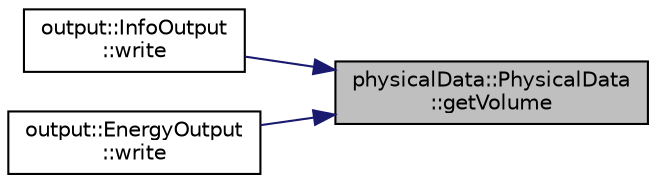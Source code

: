 digraph "physicalData::PhysicalData::getVolume"
{
 // LATEX_PDF_SIZE
  edge [fontname="Helvetica",fontsize="10",labelfontname="Helvetica",labelfontsize="10"];
  node [fontname="Helvetica",fontsize="10",shape=record];
  rankdir="RL";
  Node1 [label="physicalData::PhysicalData\l::getVolume",height=0.2,width=0.4,color="black", fillcolor="grey75", style="filled", fontcolor="black",tooltip=" "];
  Node1 -> Node2 [dir="back",color="midnightblue",fontsize="10",style="solid",fontname="Helvetica"];
  Node2 [label="output::InfoOutput\l::write",height=0.2,width=0.4,color="black", fillcolor="white", style="filled",URL="$classoutput_1_1InfoOutput.html#ab71d35dfe2edd77dadb667634023e831",tooltip="write info file"];
  Node1 -> Node3 [dir="back",color="midnightblue",fontsize="10",style="solid",fontname="Helvetica"];
  Node3 [label="output::EnergyOutput\l::write",height=0.2,width=0.4,color="black", fillcolor="white", style="filled",URL="$classoutput_1_1EnergyOutput.html#acb814606245152a99331c429e62da1b1",tooltip="Write the energy output."];
}
